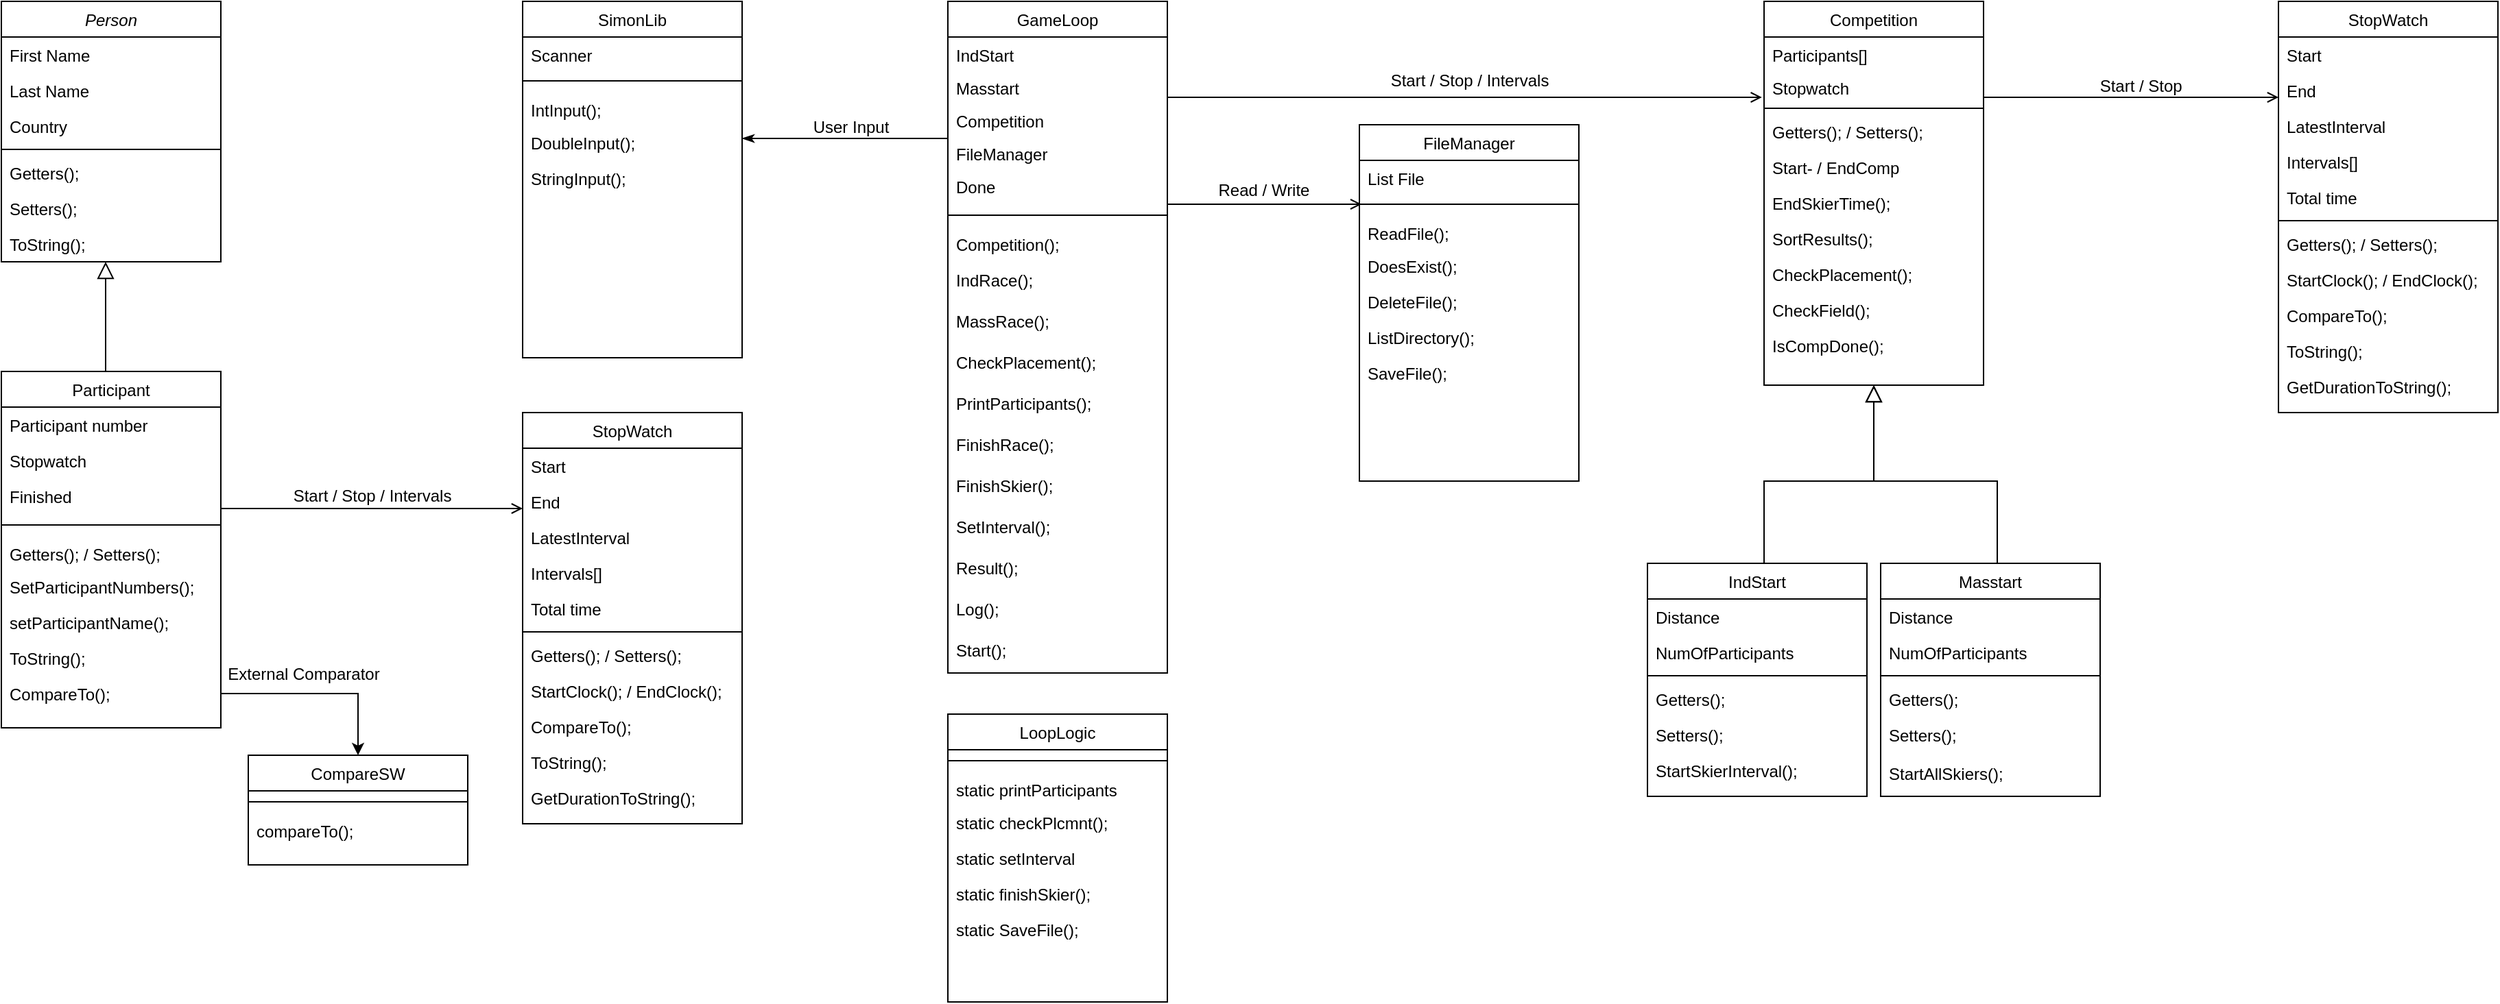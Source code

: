 <mxfile version="16.0.2" type="device"><diagram id="C5RBs43oDa-KdzZeNtuy" name="Page-1"><mxGraphModel dx="2954" dy="2664" grid="1" gridSize="10" guides="1" tooltips="1" connect="1" arrows="1" fold="1" page="1" pageScale="1" pageWidth="827" pageHeight="1169" math="0" shadow="0"><root><mxCell id="WIyWlLk6GJQsqaUBKTNV-0"/><mxCell id="WIyWlLk6GJQsqaUBKTNV-1" parent="WIyWlLk6GJQsqaUBKTNV-0"/><mxCell id="zkfFHV4jXpPFQw0GAbJ--0" value="Person" style="swimlane;fontStyle=2;align=center;verticalAlign=top;childLayout=stackLayout;horizontal=1;startSize=26;horizontalStack=0;resizeParent=1;resizeLast=0;collapsible=1;marginBottom=0;rounded=0;shadow=0;strokeWidth=1;" parent="WIyWlLk6GJQsqaUBKTNV-1" vertex="1"><mxGeometry x="-280" y="-230" width="160" height="190" as="geometry"><mxRectangle x="230" y="140" width="160" height="26" as="alternateBounds"/></mxGeometry></mxCell><mxCell id="zkfFHV4jXpPFQw0GAbJ--1" value="First Name" style="text;align=left;verticalAlign=top;spacingLeft=4;spacingRight=4;overflow=hidden;rotatable=0;points=[[0,0.5],[1,0.5]];portConstraint=eastwest;" parent="zkfFHV4jXpPFQw0GAbJ--0" vertex="1"><mxGeometry y="26" width="160" height="26" as="geometry"/></mxCell><mxCell id="zkfFHV4jXpPFQw0GAbJ--2" value="Last Name" style="text;align=left;verticalAlign=top;spacingLeft=4;spacingRight=4;overflow=hidden;rotatable=0;points=[[0,0.5],[1,0.5]];portConstraint=eastwest;rounded=0;shadow=0;html=0;" parent="zkfFHV4jXpPFQw0GAbJ--0" vertex="1"><mxGeometry y="52" width="160" height="26" as="geometry"/></mxCell><mxCell id="zkfFHV4jXpPFQw0GAbJ--3" value="Country" style="text;align=left;verticalAlign=top;spacingLeft=4;spacingRight=4;overflow=hidden;rotatable=0;points=[[0,0.5],[1,0.5]];portConstraint=eastwest;rounded=0;shadow=0;html=0;" parent="zkfFHV4jXpPFQw0GAbJ--0" vertex="1"><mxGeometry y="78" width="160" height="26" as="geometry"/></mxCell><mxCell id="zkfFHV4jXpPFQw0GAbJ--4" value="" style="line;html=1;strokeWidth=1;align=left;verticalAlign=middle;spacingTop=-1;spacingLeft=3;spacingRight=3;rotatable=0;labelPosition=right;points=[];portConstraint=eastwest;" parent="zkfFHV4jXpPFQw0GAbJ--0" vertex="1"><mxGeometry y="104" width="160" height="8" as="geometry"/></mxCell><mxCell id="zkfFHV4jXpPFQw0GAbJ--5" value="Getters();" style="text;align=left;verticalAlign=top;spacingLeft=4;spacingRight=4;overflow=hidden;rotatable=0;points=[[0,0.5],[1,0.5]];portConstraint=eastwest;" parent="zkfFHV4jXpPFQw0GAbJ--0" vertex="1"><mxGeometry y="112" width="160" height="26" as="geometry"/></mxCell><mxCell id="pT2S8sOf2uSFgNFYnlpB-48" value="Setters();" style="text;align=left;verticalAlign=top;spacingLeft=4;spacingRight=4;overflow=hidden;rotatable=0;points=[[0,0.5],[1,0.5]];portConstraint=eastwest;" parent="zkfFHV4jXpPFQw0GAbJ--0" vertex="1"><mxGeometry y="138" width="160" height="26" as="geometry"/></mxCell><mxCell id="pT2S8sOf2uSFgNFYnlpB-49" value="ToString();" style="text;align=left;verticalAlign=top;spacingLeft=4;spacingRight=4;overflow=hidden;rotatable=0;points=[[0,0.5],[1,0.5]];portConstraint=eastwest;" parent="zkfFHV4jXpPFQw0GAbJ--0" vertex="1"><mxGeometry y="164" width="160" height="26" as="geometry"/></mxCell><mxCell id="pT2S8sOf2uSFgNFYnlpB-30" style="edgeStyle=orthogonalEdgeStyle;rounded=0;orthogonalLoop=1;jettySize=auto;html=1;startSize=6;endArrow=block;endFill=0;endSize=10;" parent="WIyWlLk6GJQsqaUBKTNV-1" source="zkfFHV4jXpPFQw0GAbJ--6" edge="1"><mxGeometry relative="1" as="geometry"><mxPoint x="-204" y="-40" as="targetPoint"/><Array as="points"><mxPoint x="-204" y="20"/><mxPoint x="-204" y="20"/></Array></mxGeometry></mxCell><mxCell id="zkfFHV4jXpPFQw0GAbJ--6" value="Participant&#10;" style="swimlane;fontStyle=0;align=center;verticalAlign=top;childLayout=stackLayout;horizontal=1;startSize=26;horizontalStack=0;resizeParent=1;resizeLast=0;collapsible=1;marginBottom=0;rounded=0;shadow=0;strokeWidth=1;" parent="WIyWlLk6GJQsqaUBKTNV-1" vertex="1"><mxGeometry x="-280" y="40" width="160" height="260" as="geometry"><mxRectangle x="130" y="380" width="160" height="26" as="alternateBounds"/></mxGeometry></mxCell><mxCell id="zkfFHV4jXpPFQw0GAbJ--7" value="Participant number" style="text;align=left;verticalAlign=top;spacingLeft=4;spacingRight=4;overflow=hidden;rotatable=0;points=[[0,0.5],[1,0.5]];portConstraint=eastwest;" parent="zkfFHV4jXpPFQw0GAbJ--6" vertex="1"><mxGeometry y="26" width="160" height="26" as="geometry"/></mxCell><mxCell id="zkfFHV4jXpPFQw0GAbJ--8" value="Stopwatch" style="text;align=left;verticalAlign=top;spacingLeft=4;spacingRight=4;overflow=hidden;rotatable=0;points=[[0,0.5],[1,0.5]];portConstraint=eastwest;rounded=0;shadow=0;html=0;" parent="zkfFHV4jXpPFQw0GAbJ--6" vertex="1"><mxGeometry y="52" width="160" height="26" as="geometry"/></mxCell><mxCell id="pT2S8sOf2uSFgNFYnlpB-53" value="Finished" style="text;align=left;verticalAlign=top;spacingLeft=4;spacingRight=4;overflow=hidden;rotatable=0;points=[[0,0.5],[1,0.5]];portConstraint=eastwest;rounded=0;shadow=0;html=0;" parent="zkfFHV4jXpPFQw0GAbJ--6" vertex="1"><mxGeometry y="78" width="160" height="26" as="geometry"/></mxCell><mxCell id="zkfFHV4jXpPFQw0GAbJ--9" value="" style="line;html=1;strokeWidth=1;align=left;verticalAlign=middle;spacingTop=-1;spacingLeft=3;spacingRight=3;rotatable=0;labelPosition=right;points=[];portConstraint=eastwest;" parent="zkfFHV4jXpPFQw0GAbJ--6" vertex="1"><mxGeometry y="104" width="160" height="16" as="geometry"/></mxCell><mxCell id="zkfFHV4jXpPFQw0GAbJ--10" value="Getters(); / Setters();" style="text;align=left;verticalAlign=top;spacingLeft=4;spacingRight=4;overflow=hidden;rotatable=0;points=[[0,0.5],[1,0.5]];portConstraint=eastwest;fontStyle=0" parent="zkfFHV4jXpPFQw0GAbJ--6" vertex="1"><mxGeometry y="120" width="160" height="24" as="geometry"/></mxCell><mxCell id="pT2S8sOf2uSFgNFYnlpB-54" value="SetParticipantNumbers();" style="text;align=left;verticalAlign=top;spacingLeft=4;spacingRight=4;overflow=hidden;rotatable=0;points=[[0,0.5],[1,0.5]];portConstraint=eastwest;" parent="zkfFHV4jXpPFQw0GAbJ--6" vertex="1"><mxGeometry y="144" width="160" height="26" as="geometry"/></mxCell><mxCell id="pT2S8sOf2uSFgNFYnlpB-55" value="setParticipantName();" style="text;align=left;verticalAlign=top;spacingLeft=4;spacingRight=4;overflow=hidden;rotatable=0;points=[[0,0.5],[1,0.5]];portConstraint=eastwest;" parent="zkfFHV4jXpPFQw0GAbJ--6" vertex="1"><mxGeometry y="170" width="160" height="26" as="geometry"/></mxCell><mxCell id="pT2S8sOf2uSFgNFYnlpB-56" value="ToString();" style="text;align=left;verticalAlign=top;spacingLeft=4;spacingRight=4;overflow=hidden;rotatable=0;points=[[0,0.5],[1,0.5]];portConstraint=eastwest;" parent="zkfFHV4jXpPFQw0GAbJ--6" vertex="1"><mxGeometry y="196" width="160" height="26" as="geometry"/></mxCell><mxCell id="pT2S8sOf2uSFgNFYnlpB-58" value="CompareTo();" style="text;align=left;verticalAlign=top;spacingLeft=4;spacingRight=4;overflow=hidden;rotatable=0;points=[[0,0.5],[1,0.5]];portConstraint=eastwest;" parent="zkfFHV4jXpPFQw0GAbJ--6" vertex="1"><mxGeometry y="222" width="160" height="26" as="geometry"/></mxCell><mxCell id="zkfFHV4jXpPFQw0GAbJ--13" value="Competition" style="swimlane;fontStyle=0;align=center;verticalAlign=top;childLayout=stackLayout;horizontal=1;startSize=26;horizontalStack=0;resizeParent=1;resizeLast=0;collapsible=1;marginBottom=0;rounded=0;shadow=0;strokeWidth=1;" parent="WIyWlLk6GJQsqaUBKTNV-1" vertex="1"><mxGeometry x="1005" y="-230" width="160" height="280" as="geometry"><mxRectangle x="320" y="560" width="170" height="26" as="alternateBounds"/></mxGeometry></mxCell><mxCell id="zkfFHV4jXpPFQw0GAbJ--14" value="Participants[]&#10;" style="text;align=left;verticalAlign=top;spacingLeft=4;spacingRight=4;overflow=hidden;rotatable=0;points=[[0,0.5],[1,0.5]];portConstraint=eastwest;" parent="zkfFHV4jXpPFQw0GAbJ--13" vertex="1"><mxGeometry y="26" width="160" height="24" as="geometry"/></mxCell><mxCell id="pT2S8sOf2uSFgNFYnlpB-76" value="Stopwatch" style="text;align=left;verticalAlign=top;spacingLeft=4;spacingRight=4;overflow=hidden;rotatable=0;points=[[0,0.5],[1,0.5]];portConstraint=eastwest;" parent="zkfFHV4jXpPFQw0GAbJ--13" vertex="1"><mxGeometry y="50" width="160" height="24" as="geometry"/></mxCell><mxCell id="zkfFHV4jXpPFQw0GAbJ--15" value="" style="line;html=1;strokeWidth=1;align=left;verticalAlign=middle;spacingTop=-1;spacingLeft=3;spacingRight=3;rotatable=0;labelPosition=right;points=[];portConstraint=eastwest;" parent="zkfFHV4jXpPFQw0GAbJ--13" vertex="1"><mxGeometry y="74" width="160" height="8" as="geometry"/></mxCell><mxCell id="pT2S8sOf2uSFgNFYnlpB-77" value="Getters(); / Setters();" style="text;align=left;verticalAlign=top;spacingLeft=4;spacingRight=4;overflow=hidden;rotatable=0;points=[[0,0.5],[1,0.5]];portConstraint=eastwest;fontStyle=0" parent="zkfFHV4jXpPFQw0GAbJ--13" vertex="1"><mxGeometry y="82" width="160" height="26" as="geometry"/></mxCell><mxCell id="pT2S8sOf2uSFgNFYnlpB-78" value="Start- / EndComp" style="text;align=left;verticalAlign=top;spacingLeft=4;spacingRight=4;overflow=hidden;rotatable=0;points=[[0,0.5],[1,0.5]];portConstraint=eastwest;fontStyle=0" parent="zkfFHV4jXpPFQw0GAbJ--13" vertex="1"><mxGeometry y="108" width="160" height="26" as="geometry"/></mxCell><mxCell id="pT2S8sOf2uSFgNFYnlpB-81" value="EndSkierTime();" style="text;align=left;verticalAlign=top;spacingLeft=4;spacingRight=4;overflow=hidden;rotatable=0;points=[[0,0.5],[1,0.5]];portConstraint=eastwest;fontStyle=0" parent="zkfFHV4jXpPFQw0GAbJ--13" vertex="1"><mxGeometry y="134" width="160" height="26" as="geometry"/></mxCell><mxCell id="pT2S8sOf2uSFgNFYnlpB-94" value="SortResults();" style="text;align=left;verticalAlign=top;spacingLeft=4;spacingRight=4;overflow=hidden;rotatable=0;points=[[0,0.5],[1,0.5]];portConstraint=eastwest;fontStyle=0" parent="zkfFHV4jXpPFQw0GAbJ--13" vertex="1"><mxGeometry y="160" width="160" height="26" as="geometry"/></mxCell><mxCell id="pT2S8sOf2uSFgNFYnlpB-95" value="CheckPlacement();" style="text;align=left;verticalAlign=top;spacingLeft=4;spacingRight=4;overflow=hidden;rotatable=0;points=[[0,0.5],[1,0.5]];portConstraint=eastwest;fontStyle=0" parent="zkfFHV4jXpPFQw0GAbJ--13" vertex="1"><mxGeometry y="186" width="160" height="26" as="geometry"/></mxCell><mxCell id="pT2S8sOf2uSFgNFYnlpB-96" value="CheckField();" style="text;align=left;verticalAlign=top;spacingLeft=4;spacingRight=4;overflow=hidden;rotatable=0;points=[[0,0.5],[1,0.5]];portConstraint=eastwest;fontStyle=0" parent="zkfFHV4jXpPFQw0GAbJ--13" vertex="1"><mxGeometry y="212" width="160" height="26" as="geometry"/></mxCell><mxCell id="pT2S8sOf2uSFgNFYnlpB-97" value="IsCompDone();" style="text;align=left;verticalAlign=top;spacingLeft=4;spacingRight=4;overflow=hidden;rotatable=0;points=[[0,0.5],[1,0.5]];portConstraint=eastwest;fontStyle=0" parent="zkfFHV4jXpPFQw0GAbJ--13" vertex="1"><mxGeometry y="238" width="160" height="26" as="geometry"/></mxCell><mxCell id="zkfFHV4jXpPFQw0GAbJ--26" value="" style="endArrow=open;shadow=0;strokeWidth=1;rounded=0;endFill=1;edgeStyle=elbowEdgeStyle;elbow=vertical;" parent="WIyWlLk6GJQsqaUBKTNV-1" target="pT2S8sOf2uSFgNFYnlpB-84" edge="1"><mxGeometry x="0.5" y="41" relative="1" as="geometry"><mxPoint x="-120" y="140" as="sourcePoint"/><mxPoint x="100" y="105" as="targetPoint"/><mxPoint x="-40" y="32" as="offset"/><Array as="points"><mxPoint x="-20" y="140"/><mxPoint x="-10" y="105"/><mxPoint x="-70" y="-50"/></Array></mxGeometry></mxCell><mxCell id="zkfFHV4jXpPFQw0GAbJ--29" value="Start / Stop / Intervals" style="text;html=1;resizable=0;points=[];;align=center;verticalAlign=middle;labelBackgroundColor=none;rounded=0;shadow=0;strokeWidth=1;fontSize=12;" parent="zkfFHV4jXpPFQw0GAbJ--26" vertex="1" connectable="0"><mxGeometry x="0.5" y="49" relative="1" as="geometry"><mxPoint x="-55.2" y="40" as="offset"/></mxGeometry></mxCell><mxCell id="pT2S8sOf2uSFgNFYnlpB-13" style="edgeStyle=orthogonalEdgeStyle;rounded=0;orthogonalLoop=1;jettySize=auto;html=1;entryX=0.5;entryY=1;entryDx=0;entryDy=0;endArrow=block;endFill=0;startSize=6;endSize=10;" parent="WIyWlLk6GJQsqaUBKTNV-1" source="pT2S8sOf2uSFgNFYnlpB-7" target="zkfFHV4jXpPFQw0GAbJ--13" edge="1"><mxGeometry relative="1" as="geometry"><mxPoint x="1605" y="-580" as="targetPoint"/><Array as="points"><mxPoint x="1005" y="120"/><mxPoint x="1085" y="120"/></Array></mxGeometry></mxCell><mxCell id="pT2S8sOf2uSFgNFYnlpB-7" value="IndStart" style="swimlane;fontStyle=0;align=center;verticalAlign=top;childLayout=stackLayout;horizontal=1;startSize=26;horizontalStack=0;resizeParent=1;resizeLast=0;collapsible=1;marginBottom=0;rounded=0;shadow=0;strokeWidth=1;" parent="WIyWlLk6GJQsqaUBKTNV-1" vertex="1"><mxGeometry x="920" y="180" width="160" height="170" as="geometry"><mxRectangle x="130" y="380" width="160" height="26" as="alternateBounds"/></mxGeometry></mxCell><mxCell id="pT2S8sOf2uSFgNFYnlpB-8" value="Distance" style="text;align=left;verticalAlign=top;spacingLeft=4;spacingRight=4;overflow=hidden;rotatable=0;points=[[0,0.5],[1,0.5]];portConstraint=eastwest;" parent="pT2S8sOf2uSFgNFYnlpB-7" vertex="1"><mxGeometry y="26" width="160" height="26" as="geometry"/></mxCell><mxCell id="pT2S8sOf2uSFgNFYnlpB-9" value="NumOfParticipants" style="text;align=left;verticalAlign=top;spacingLeft=4;spacingRight=4;overflow=hidden;rotatable=0;points=[[0,0.5],[1,0.5]];portConstraint=eastwest;rounded=0;shadow=0;html=0;" parent="pT2S8sOf2uSFgNFYnlpB-7" vertex="1"><mxGeometry y="52" width="160" height="26" as="geometry"/></mxCell><mxCell id="pT2S8sOf2uSFgNFYnlpB-10" value="" style="line;html=1;strokeWidth=1;align=left;verticalAlign=middle;spacingTop=-1;spacingLeft=3;spacingRight=3;rotatable=0;labelPosition=right;points=[];portConstraint=eastwest;" parent="pT2S8sOf2uSFgNFYnlpB-7" vertex="1"><mxGeometry y="78" width="160" height="8" as="geometry"/></mxCell><mxCell id="pT2S8sOf2uSFgNFYnlpB-11" value="Getters();" style="text;align=left;verticalAlign=top;spacingLeft=4;spacingRight=4;overflow=hidden;rotatable=0;points=[[0,0.5],[1,0.5]];portConstraint=eastwest;fontStyle=0" parent="pT2S8sOf2uSFgNFYnlpB-7" vertex="1"><mxGeometry y="86" width="160" height="26" as="geometry"/></mxCell><mxCell id="pT2S8sOf2uSFgNFYnlpB-12" value="Setters();" style="text;align=left;verticalAlign=top;spacingLeft=4;spacingRight=4;overflow=hidden;rotatable=0;points=[[0,0.5],[1,0.5]];portConstraint=eastwest;" parent="pT2S8sOf2uSFgNFYnlpB-7" vertex="1"><mxGeometry y="112" width="160" height="26" as="geometry"/></mxCell><mxCell id="pT2S8sOf2uSFgNFYnlpB-27" value="StartSkierInterval();" style="text;align=left;verticalAlign=top;spacingLeft=4;spacingRight=4;overflow=hidden;rotatable=0;points=[[0,0.5],[1,0.5]];portConstraint=eastwest;" parent="pT2S8sOf2uSFgNFYnlpB-7" vertex="1"><mxGeometry y="138" width="160" height="26" as="geometry"/></mxCell><mxCell id="pT2S8sOf2uSFgNFYnlpB-29" style="edgeStyle=orthogonalEdgeStyle;rounded=0;orthogonalLoop=1;jettySize=auto;html=1;startSize=6;endArrow=block;endFill=0;endSize=10;" parent="WIyWlLk6GJQsqaUBKTNV-1" source="pT2S8sOf2uSFgNFYnlpB-15" edge="1"><mxGeometry relative="1" as="geometry"><mxPoint x="1085" y="50" as="targetPoint"/><Array as="points"><mxPoint x="1175" y="120"/><mxPoint x="1085" y="120"/></Array></mxGeometry></mxCell><mxCell id="pT2S8sOf2uSFgNFYnlpB-15" value="Masstart" style="swimlane;fontStyle=0;align=center;verticalAlign=top;childLayout=stackLayout;horizontal=1;startSize=26;horizontalStack=0;resizeParent=1;resizeLast=0;collapsible=1;marginBottom=0;rounded=0;shadow=0;strokeWidth=1;" parent="WIyWlLk6GJQsqaUBKTNV-1" vertex="1"><mxGeometry x="1090" y="180" width="160" height="170" as="geometry"><mxRectangle x="130" y="380" width="160" height="26" as="alternateBounds"/></mxGeometry></mxCell><mxCell id="pT2S8sOf2uSFgNFYnlpB-16" value="Distance" style="text;align=left;verticalAlign=top;spacingLeft=4;spacingRight=4;overflow=hidden;rotatable=0;points=[[0,0.5],[1,0.5]];portConstraint=eastwest;" parent="pT2S8sOf2uSFgNFYnlpB-15" vertex="1"><mxGeometry y="26" width="160" height="26" as="geometry"/></mxCell><mxCell id="pT2S8sOf2uSFgNFYnlpB-17" value="NumOfParticipants" style="text;align=left;verticalAlign=top;spacingLeft=4;spacingRight=4;overflow=hidden;rotatable=0;points=[[0,0.5],[1,0.5]];portConstraint=eastwest;rounded=0;shadow=0;html=0;" parent="pT2S8sOf2uSFgNFYnlpB-15" vertex="1"><mxGeometry y="52" width="160" height="26" as="geometry"/></mxCell><mxCell id="pT2S8sOf2uSFgNFYnlpB-18" value="" style="line;html=1;strokeWidth=1;align=left;verticalAlign=middle;spacingTop=-1;spacingLeft=3;spacingRight=3;rotatable=0;labelPosition=right;points=[];portConstraint=eastwest;" parent="pT2S8sOf2uSFgNFYnlpB-15" vertex="1"><mxGeometry y="78" width="160" height="8" as="geometry"/></mxCell><mxCell id="pT2S8sOf2uSFgNFYnlpB-19" value="Getters();" style="text;align=left;verticalAlign=top;spacingLeft=4;spacingRight=4;overflow=hidden;rotatable=0;points=[[0,0.5],[1,0.5]];portConstraint=eastwest;fontStyle=0" parent="pT2S8sOf2uSFgNFYnlpB-15" vertex="1"><mxGeometry y="86" width="160" height="26" as="geometry"/></mxCell><mxCell id="pT2S8sOf2uSFgNFYnlpB-20" value="Setters();" style="text;align=left;verticalAlign=top;spacingLeft=4;spacingRight=4;overflow=hidden;rotatable=0;points=[[0,0.5],[1,0.5]];portConstraint=eastwest;" parent="pT2S8sOf2uSFgNFYnlpB-15" vertex="1"><mxGeometry y="112" width="160" height="28" as="geometry"/></mxCell><mxCell id="pT2S8sOf2uSFgNFYnlpB-26" value="StartAllSkiers();" style="text;align=left;verticalAlign=top;spacingLeft=4;spacingRight=4;overflow=hidden;rotatable=0;points=[[0,0.5],[1,0.5]];portConstraint=eastwest;" parent="pT2S8sOf2uSFgNFYnlpB-15" vertex="1"><mxGeometry y="140" width="160" height="26" as="geometry"/></mxCell><mxCell id="pT2S8sOf2uSFgNFYnlpB-44" value="" style="endArrow=open;shadow=0;strokeWidth=1;rounded=0;endFill=1;edgeStyle=elbowEdgeStyle;elbow=vertical;" parent="WIyWlLk6GJQsqaUBKTNV-1" source="pT2S8sOf2uSFgNFYnlpB-76" edge="1"><mxGeometry x="0.5" y="41" relative="1" as="geometry"><mxPoint x="1170" y="-160" as="sourcePoint"/><mxPoint x="1380" y="-160" as="targetPoint"/><mxPoint x="-40" y="32" as="offset"/><Array as="points"><mxPoint x="1245" y="-160"/></Array></mxGeometry></mxCell><mxCell id="pT2S8sOf2uSFgNFYnlpB-45" value="Start / Stop&amp;nbsp;" style="text;html=1;resizable=0;points=[];;align=center;verticalAlign=middle;labelBackgroundColor=none;rounded=0;shadow=0;strokeWidth=1;fontSize=12;" parent="pT2S8sOf2uSFgNFYnlpB-44" vertex="1" connectable="0"><mxGeometry x="0.5" y="49" relative="1" as="geometry"><mxPoint x="-46.14" y="41" as="offset"/></mxGeometry></mxCell><mxCell id="pT2S8sOf2uSFgNFYnlpB-63" value="StopWatch" style="swimlane;fontStyle=0;align=center;verticalAlign=top;childLayout=stackLayout;horizontal=1;startSize=26;horizontalStack=0;resizeParent=1;resizeLast=0;collapsible=1;marginBottom=0;rounded=0;shadow=0;strokeWidth=1;" parent="WIyWlLk6GJQsqaUBKTNV-1" vertex="1"><mxGeometry x="1380" y="-230" width="160" height="300" as="geometry"><mxRectangle x="550" y="140" width="160" height="26" as="alternateBounds"/></mxGeometry></mxCell><mxCell id="pT2S8sOf2uSFgNFYnlpB-64" value="Start" style="text;align=left;verticalAlign=top;spacingLeft=4;spacingRight=4;overflow=hidden;rotatable=0;points=[[0,0.5],[1,0.5]];portConstraint=eastwest;" parent="pT2S8sOf2uSFgNFYnlpB-63" vertex="1"><mxGeometry y="26" width="160" height="26" as="geometry"/></mxCell><mxCell id="pT2S8sOf2uSFgNFYnlpB-65" value="End" style="text;align=left;verticalAlign=top;spacingLeft=4;spacingRight=4;overflow=hidden;rotatable=0;points=[[0,0.5],[1,0.5]];portConstraint=eastwest;rounded=0;shadow=0;html=0;" parent="pT2S8sOf2uSFgNFYnlpB-63" vertex="1"><mxGeometry y="52" width="160" height="26" as="geometry"/></mxCell><mxCell id="pT2S8sOf2uSFgNFYnlpB-66" value="LatestInterval" style="text;align=left;verticalAlign=top;spacingLeft=4;spacingRight=4;overflow=hidden;rotatable=0;points=[[0,0.5],[1,0.5]];portConstraint=eastwest;rounded=0;shadow=0;html=0;" parent="pT2S8sOf2uSFgNFYnlpB-63" vertex="1"><mxGeometry y="78" width="160" height="26" as="geometry"/></mxCell><mxCell id="pT2S8sOf2uSFgNFYnlpB-67" value="Intervals[]" style="text;align=left;verticalAlign=top;spacingLeft=4;spacingRight=4;overflow=hidden;rotatable=0;points=[[0,0.5],[1,0.5]];portConstraint=eastwest;rounded=0;shadow=0;html=0;" parent="pT2S8sOf2uSFgNFYnlpB-63" vertex="1"><mxGeometry y="104" width="160" height="26" as="geometry"/></mxCell><mxCell id="pT2S8sOf2uSFgNFYnlpB-68" value="Total time" style="text;align=left;verticalAlign=top;spacingLeft=4;spacingRight=4;overflow=hidden;rotatable=0;points=[[0,0.5],[1,0.5]];portConstraint=eastwest;rounded=0;shadow=0;html=0;" parent="pT2S8sOf2uSFgNFYnlpB-63" vertex="1"><mxGeometry y="130" width="160" height="26" as="geometry"/></mxCell><mxCell id="pT2S8sOf2uSFgNFYnlpB-69" value="" style="line;html=1;strokeWidth=1;align=left;verticalAlign=middle;spacingTop=-1;spacingLeft=3;spacingRight=3;rotatable=0;labelPosition=right;points=[];portConstraint=eastwest;" parent="pT2S8sOf2uSFgNFYnlpB-63" vertex="1"><mxGeometry y="156" width="160" height="8" as="geometry"/></mxCell><mxCell id="pT2S8sOf2uSFgNFYnlpB-70" value="Getters(); / Setters();" style="text;align=left;verticalAlign=top;spacingLeft=4;spacingRight=4;overflow=hidden;rotatable=0;points=[[0,0.5],[1,0.5]];portConstraint=eastwest;" parent="pT2S8sOf2uSFgNFYnlpB-63" vertex="1"><mxGeometry y="164" width="160" height="26" as="geometry"/></mxCell><mxCell id="pT2S8sOf2uSFgNFYnlpB-72" value="StartClock(); / EndClock();" style="text;align=left;verticalAlign=top;spacingLeft=4;spacingRight=4;overflow=hidden;rotatable=0;points=[[0,0.5],[1,0.5]];portConstraint=eastwest;" parent="pT2S8sOf2uSFgNFYnlpB-63" vertex="1"><mxGeometry y="190" width="160" height="26" as="geometry"/></mxCell><mxCell id="pT2S8sOf2uSFgNFYnlpB-73" value="CompareTo();" style="text;align=left;verticalAlign=top;spacingLeft=4;spacingRight=4;overflow=hidden;rotatable=0;points=[[0,0.5],[1,0.5]];portConstraint=eastwest;" parent="pT2S8sOf2uSFgNFYnlpB-63" vertex="1"><mxGeometry y="216" width="160" height="26" as="geometry"/></mxCell><mxCell id="pT2S8sOf2uSFgNFYnlpB-74" value="ToString();" style="text;align=left;verticalAlign=top;spacingLeft=4;spacingRight=4;overflow=hidden;rotatable=0;points=[[0,0.5],[1,0.5]];portConstraint=eastwest;" parent="pT2S8sOf2uSFgNFYnlpB-63" vertex="1"><mxGeometry y="242" width="160" height="26" as="geometry"/></mxCell><mxCell id="pT2S8sOf2uSFgNFYnlpB-75" value="GetDurationToString();" style="text;align=left;verticalAlign=top;spacingLeft=4;spacingRight=4;overflow=hidden;rotatable=0;points=[[0,0.5],[1,0.5]];portConstraint=eastwest;" parent="pT2S8sOf2uSFgNFYnlpB-63" vertex="1"><mxGeometry y="268" width="160" height="26" as="geometry"/></mxCell><mxCell id="pT2S8sOf2uSFgNFYnlpB-82" value="StopWatch" style="swimlane;fontStyle=0;align=center;verticalAlign=top;childLayout=stackLayout;horizontal=1;startSize=26;horizontalStack=0;resizeParent=1;resizeLast=0;collapsible=1;marginBottom=0;rounded=0;shadow=0;strokeWidth=1;" parent="WIyWlLk6GJQsqaUBKTNV-1" vertex="1"><mxGeometry x="100" y="70" width="160" height="300" as="geometry"><mxRectangle x="550" y="140" width="160" height="26" as="alternateBounds"/></mxGeometry></mxCell><mxCell id="pT2S8sOf2uSFgNFYnlpB-83" value="Start" style="text;align=left;verticalAlign=top;spacingLeft=4;spacingRight=4;overflow=hidden;rotatable=0;points=[[0,0.5],[1,0.5]];portConstraint=eastwest;" parent="pT2S8sOf2uSFgNFYnlpB-82" vertex="1"><mxGeometry y="26" width="160" height="26" as="geometry"/></mxCell><mxCell id="pT2S8sOf2uSFgNFYnlpB-84" value="End" style="text;align=left;verticalAlign=top;spacingLeft=4;spacingRight=4;overflow=hidden;rotatable=0;points=[[0,0.5],[1,0.5]];portConstraint=eastwest;rounded=0;shadow=0;html=0;" parent="pT2S8sOf2uSFgNFYnlpB-82" vertex="1"><mxGeometry y="52" width="160" height="26" as="geometry"/></mxCell><mxCell id="pT2S8sOf2uSFgNFYnlpB-85" value="LatestInterval" style="text;align=left;verticalAlign=top;spacingLeft=4;spacingRight=4;overflow=hidden;rotatable=0;points=[[0,0.5],[1,0.5]];portConstraint=eastwest;rounded=0;shadow=0;html=0;" parent="pT2S8sOf2uSFgNFYnlpB-82" vertex="1"><mxGeometry y="78" width="160" height="26" as="geometry"/></mxCell><mxCell id="pT2S8sOf2uSFgNFYnlpB-86" value="Intervals[]" style="text;align=left;verticalAlign=top;spacingLeft=4;spacingRight=4;overflow=hidden;rotatable=0;points=[[0,0.5],[1,0.5]];portConstraint=eastwest;rounded=0;shadow=0;html=0;" parent="pT2S8sOf2uSFgNFYnlpB-82" vertex="1"><mxGeometry y="104" width="160" height="26" as="geometry"/></mxCell><mxCell id="pT2S8sOf2uSFgNFYnlpB-87" value="Total time" style="text;align=left;verticalAlign=top;spacingLeft=4;spacingRight=4;overflow=hidden;rotatable=0;points=[[0,0.5],[1,0.5]];portConstraint=eastwest;rounded=0;shadow=0;html=0;" parent="pT2S8sOf2uSFgNFYnlpB-82" vertex="1"><mxGeometry y="130" width="160" height="26" as="geometry"/></mxCell><mxCell id="pT2S8sOf2uSFgNFYnlpB-88" value="" style="line;html=1;strokeWidth=1;align=left;verticalAlign=middle;spacingTop=-1;spacingLeft=3;spacingRight=3;rotatable=0;labelPosition=right;points=[];portConstraint=eastwest;" parent="pT2S8sOf2uSFgNFYnlpB-82" vertex="1"><mxGeometry y="156" width="160" height="8" as="geometry"/></mxCell><mxCell id="pT2S8sOf2uSFgNFYnlpB-89" value="Getters(); / Setters();" style="text;align=left;verticalAlign=top;spacingLeft=4;spacingRight=4;overflow=hidden;rotatable=0;points=[[0,0.5],[1,0.5]];portConstraint=eastwest;" parent="pT2S8sOf2uSFgNFYnlpB-82" vertex="1"><mxGeometry y="164" width="160" height="26" as="geometry"/></mxCell><mxCell id="pT2S8sOf2uSFgNFYnlpB-90" value="StartClock(); / EndClock();" style="text;align=left;verticalAlign=top;spacingLeft=4;spacingRight=4;overflow=hidden;rotatable=0;points=[[0,0.5],[1,0.5]];portConstraint=eastwest;" parent="pT2S8sOf2uSFgNFYnlpB-82" vertex="1"><mxGeometry y="190" width="160" height="26" as="geometry"/></mxCell><mxCell id="pT2S8sOf2uSFgNFYnlpB-91" value="CompareTo();" style="text;align=left;verticalAlign=top;spacingLeft=4;spacingRight=4;overflow=hidden;rotatable=0;points=[[0,0.5],[1,0.5]];portConstraint=eastwest;" parent="pT2S8sOf2uSFgNFYnlpB-82" vertex="1"><mxGeometry y="216" width="160" height="26" as="geometry"/></mxCell><mxCell id="pT2S8sOf2uSFgNFYnlpB-92" value="ToString();" style="text;align=left;verticalAlign=top;spacingLeft=4;spacingRight=4;overflow=hidden;rotatable=0;points=[[0,0.5],[1,0.5]];portConstraint=eastwest;" parent="pT2S8sOf2uSFgNFYnlpB-82" vertex="1"><mxGeometry y="242" width="160" height="26" as="geometry"/></mxCell><mxCell id="pT2S8sOf2uSFgNFYnlpB-93" value="GetDurationToString();" style="text;align=left;verticalAlign=top;spacingLeft=4;spacingRight=4;overflow=hidden;rotatable=0;points=[[0,0.5],[1,0.5]];portConstraint=eastwest;" parent="pT2S8sOf2uSFgNFYnlpB-82" vertex="1"><mxGeometry y="268" width="160" height="26" as="geometry"/></mxCell><mxCell id="pT2S8sOf2uSFgNFYnlpB-98" value="FileManager" style="swimlane;fontStyle=0;align=center;verticalAlign=top;childLayout=stackLayout;horizontal=1;startSize=26;horizontalStack=0;resizeParent=1;resizeLast=0;collapsible=1;marginBottom=0;rounded=0;shadow=0;strokeWidth=1;" parent="WIyWlLk6GJQsqaUBKTNV-1" vertex="1"><mxGeometry x="710" y="-140" width="160" height="260" as="geometry"><mxRectangle x="130" y="380" width="160" height="26" as="alternateBounds"/></mxGeometry></mxCell><mxCell id="pT2S8sOf2uSFgNFYnlpB-103" value="List File" style="text;align=left;verticalAlign=top;spacingLeft=4;spacingRight=4;overflow=hidden;rotatable=0;points=[[0,0.5],[1,0.5]];portConstraint=eastwest;fontStyle=0" parent="pT2S8sOf2uSFgNFYnlpB-98" vertex="1"><mxGeometry y="26" width="160" height="24" as="geometry"/></mxCell><mxCell id="pT2S8sOf2uSFgNFYnlpB-140" value="" style="endArrow=open;shadow=0;strokeWidth=1;rounded=0;endFill=1;edgeStyle=elbowEdgeStyle;elbow=vertical;entryX=0.01;entryY=0.479;entryDx=0;entryDy=0;entryPerimeter=0;" parent="pT2S8sOf2uSFgNFYnlpB-98" target="pT2S8sOf2uSFgNFYnlpB-102" edge="1"><mxGeometry x="0.5" y="41" relative="1" as="geometry"><mxPoint x="-140" y="48" as="sourcePoint"/><mxPoint x="-30" y="59" as="targetPoint"/><mxPoint x="-40" y="32" as="offset"/><Array as="points"><mxPoint x="15" y="58"/><mxPoint x="-45" y="-107"/></Array></mxGeometry></mxCell><mxCell id="pT2S8sOf2uSFgNFYnlpB-141" value="Read / Write" style="text;html=1;resizable=0;points=[];;align=center;verticalAlign=middle;labelBackgroundColor=none;rounded=0;shadow=0;strokeWidth=1;fontSize=12;" parent="pT2S8sOf2uSFgNFYnlpB-140" vertex="1" connectable="0"><mxGeometry x="0.5" y="49" relative="1" as="geometry"><mxPoint x="-34.17" y="39" as="offset"/></mxGeometry></mxCell><mxCell id="pT2S8sOf2uSFgNFYnlpB-102" value="" style="line;html=1;strokeWidth=1;align=left;verticalAlign=middle;spacingTop=-1;spacingLeft=3;spacingRight=3;rotatable=0;labelPosition=right;points=[];portConstraint=eastwest;" parent="pT2S8sOf2uSFgNFYnlpB-98" vertex="1"><mxGeometry y="50" width="160" height="16" as="geometry"/></mxCell><mxCell id="pT2S8sOf2uSFgNFYnlpB-108" value="ReadFile();" style="text;align=left;verticalAlign=top;spacingLeft=4;spacingRight=4;overflow=hidden;rotatable=0;points=[[0,0.5],[1,0.5]];portConstraint=eastwest;fontStyle=0" parent="pT2S8sOf2uSFgNFYnlpB-98" vertex="1"><mxGeometry y="66" width="160" height="24" as="geometry"/></mxCell><mxCell id="pT2S8sOf2uSFgNFYnlpB-104" value="DoesExist();" style="text;align=left;verticalAlign=top;spacingLeft=4;spacingRight=4;overflow=hidden;rotatable=0;points=[[0,0.5],[1,0.5]];portConstraint=eastwest;" parent="pT2S8sOf2uSFgNFYnlpB-98" vertex="1"><mxGeometry y="90" width="160" height="26" as="geometry"/></mxCell><mxCell id="pT2S8sOf2uSFgNFYnlpB-105" value="DeleteFile();" style="text;align=left;verticalAlign=top;spacingLeft=4;spacingRight=4;overflow=hidden;rotatable=0;points=[[0,0.5],[1,0.5]];portConstraint=eastwest;" parent="pT2S8sOf2uSFgNFYnlpB-98" vertex="1"><mxGeometry y="116" width="160" height="26" as="geometry"/></mxCell><mxCell id="pT2S8sOf2uSFgNFYnlpB-106" value="ListDirectory();" style="text;align=left;verticalAlign=top;spacingLeft=4;spacingRight=4;overflow=hidden;rotatable=0;points=[[0,0.5],[1,0.5]];portConstraint=eastwest;" parent="pT2S8sOf2uSFgNFYnlpB-98" vertex="1"><mxGeometry y="142" width="160" height="26" as="geometry"/></mxCell><mxCell id="pT2S8sOf2uSFgNFYnlpB-107" value="SaveFile();" style="text;align=left;verticalAlign=top;spacingLeft=4;spacingRight=4;overflow=hidden;rotatable=0;points=[[0,0.5],[1,0.5]];portConstraint=eastwest;" parent="pT2S8sOf2uSFgNFYnlpB-98" vertex="1"><mxGeometry y="168" width="160" height="26" as="geometry"/></mxCell><mxCell id="pT2S8sOf2uSFgNFYnlpB-139" style="edgeStyle=orthogonalEdgeStyle;rounded=0;orthogonalLoop=1;jettySize=auto;html=1;startSize=6;endArrow=classicThin;endFill=1;endSize=6;entryX=1;entryY=0.385;entryDx=0;entryDy=0;entryPerimeter=0;" parent="WIyWlLk6GJQsqaUBKTNV-1" source="pT2S8sOf2uSFgNFYnlpB-120" target="pT2S8sOf2uSFgNFYnlpB-113" edge="1"><mxGeometry relative="1" as="geometry"><mxPoint x="340" y="-107" as="sourcePoint"/><mxPoint x="311" y="-130" as="targetPoint"/><Array as="points"><mxPoint x="370" y="-130"/><mxPoint x="370" y="-130"/></Array></mxGeometry></mxCell><mxCell id="pT2S8sOf2uSFgNFYnlpB-109" value="SimonLib" style="swimlane;fontStyle=0;align=center;verticalAlign=top;childLayout=stackLayout;horizontal=1;startSize=26;horizontalStack=0;resizeParent=1;resizeLast=0;collapsible=1;marginBottom=0;rounded=0;shadow=0;strokeWidth=1;" parent="WIyWlLk6GJQsqaUBKTNV-1" vertex="1"><mxGeometry x="100" y="-230" width="160" height="260" as="geometry"><mxRectangle x="130" y="380" width="160" height="26" as="alternateBounds"/></mxGeometry></mxCell><mxCell id="pT2S8sOf2uSFgNFYnlpB-110" value="Scanner" style="text;align=left;verticalAlign=top;spacingLeft=4;spacingRight=4;overflow=hidden;rotatable=0;points=[[0,0.5],[1,0.5]];portConstraint=eastwest;fontStyle=0" parent="pT2S8sOf2uSFgNFYnlpB-109" vertex="1"><mxGeometry y="26" width="160" height="24" as="geometry"/></mxCell><mxCell id="pT2S8sOf2uSFgNFYnlpB-111" value="" style="line;html=1;strokeWidth=1;align=left;verticalAlign=middle;spacingTop=-1;spacingLeft=3;spacingRight=3;rotatable=0;labelPosition=right;points=[];portConstraint=eastwest;" parent="pT2S8sOf2uSFgNFYnlpB-109" vertex="1"><mxGeometry y="50" width="160" height="16" as="geometry"/></mxCell><mxCell id="pT2S8sOf2uSFgNFYnlpB-112" value="IntInput();" style="text;align=left;verticalAlign=top;spacingLeft=4;spacingRight=4;overflow=hidden;rotatable=0;points=[[0,0.5],[1,0.5]];portConstraint=eastwest;fontStyle=0" parent="pT2S8sOf2uSFgNFYnlpB-109" vertex="1"><mxGeometry y="66" width="160" height="24" as="geometry"/></mxCell><mxCell id="pT2S8sOf2uSFgNFYnlpB-113" value="DoubleInput();" style="text;align=left;verticalAlign=top;spacingLeft=4;spacingRight=4;overflow=hidden;rotatable=0;points=[[0,0.5],[1,0.5]];portConstraint=eastwest;" parent="pT2S8sOf2uSFgNFYnlpB-109" vertex="1"><mxGeometry y="90" width="160" height="26" as="geometry"/></mxCell><mxCell id="pT2S8sOf2uSFgNFYnlpB-114" value="StringInput();" style="text;align=left;verticalAlign=top;spacingLeft=4;spacingRight=4;overflow=hidden;rotatable=0;points=[[0,0.5],[1,0.5]];portConstraint=eastwest;" parent="pT2S8sOf2uSFgNFYnlpB-109" vertex="1"><mxGeometry y="116" width="160" height="26" as="geometry"/></mxCell><mxCell id="pT2S8sOf2uSFgNFYnlpB-117" value="GameLoop" style="swimlane;fontStyle=0;align=center;verticalAlign=top;childLayout=stackLayout;horizontal=1;startSize=26;horizontalStack=0;resizeParent=1;resizeLast=0;collapsible=1;marginBottom=0;rounded=0;shadow=0;strokeWidth=1;" parent="WIyWlLk6GJQsqaUBKTNV-1" vertex="1"><mxGeometry x="410" y="-230" width="160" height="490" as="geometry"><mxRectangle x="130" y="380" width="160" height="26" as="alternateBounds"/></mxGeometry></mxCell><mxCell id="pT2S8sOf2uSFgNFYnlpB-118" value="IndStart" style="text;align=left;verticalAlign=top;spacingLeft=4;spacingRight=4;overflow=hidden;rotatable=0;points=[[0,0.5],[1,0.5]];portConstraint=eastwest;fontStyle=0" parent="pT2S8sOf2uSFgNFYnlpB-117" vertex="1"><mxGeometry y="26" width="160" height="24" as="geometry"/></mxCell><mxCell id="pT2S8sOf2uSFgNFYnlpB-123" value="Masstart" style="text;align=left;verticalAlign=top;spacingLeft=4;spacingRight=4;overflow=hidden;rotatable=0;points=[[0,0.5],[1,0.5]];portConstraint=eastwest;fontStyle=0" parent="pT2S8sOf2uSFgNFYnlpB-117" vertex="1"><mxGeometry y="50" width="160" height="24" as="geometry"/></mxCell><mxCell id="pT2S8sOf2uSFgNFYnlpB-124" value="Competition" style="text;align=left;verticalAlign=top;spacingLeft=4;spacingRight=4;overflow=hidden;rotatable=0;points=[[0,0.5],[1,0.5]];portConstraint=eastwest;fontStyle=0" parent="pT2S8sOf2uSFgNFYnlpB-117" vertex="1"><mxGeometry y="74" width="160" height="24" as="geometry"/></mxCell><mxCell id="pT2S8sOf2uSFgNFYnlpB-120" value="FileManager" style="text;align=left;verticalAlign=top;spacingLeft=4;spacingRight=4;overflow=hidden;rotatable=0;points=[[0,0.5],[1,0.5]];portConstraint=eastwest;fontStyle=0" parent="pT2S8sOf2uSFgNFYnlpB-117" vertex="1"><mxGeometry y="98" width="160" height="24" as="geometry"/></mxCell><mxCell id="pT2S8sOf2uSFgNFYnlpB-121" value="Done" style="text;align=left;verticalAlign=top;spacingLeft=4;spacingRight=4;overflow=hidden;rotatable=0;points=[[0,0.5],[1,0.5]];portConstraint=eastwest;" parent="pT2S8sOf2uSFgNFYnlpB-117" vertex="1"><mxGeometry y="122" width="160" height="26" as="geometry"/></mxCell><mxCell id="pT2S8sOf2uSFgNFYnlpB-119" value="" style="line;html=1;strokeWidth=1;align=left;verticalAlign=middle;spacingTop=-1;spacingLeft=3;spacingRight=3;rotatable=0;labelPosition=right;points=[];portConstraint=eastwest;" parent="pT2S8sOf2uSFgNFYnlpB-117" vertex="1"><mxGeometry y="148" width="160" height="16" as="geometry"/></mxCell><mxCell id="pT2S8sOf2uSFgNFYnlpB-122" value="Competition();" style="text;align=left;verticalAlign=top;spacingLeft=4;spacingRight=4;overflow=hidden;rotatable=0;points=[[0,0.5],[1,0.5]];portConstraint=eastwest;" parent="pT2S8sOf2uSFgNFYnlpB-117" vertex="1"><mxGeometry y="164" width="160" height="26" as="geometry"/></mxCell><mxCell id="pT2S8sOf2uSFgNFYnlpB-125" value="IndRace();" style="text;align=left;verticalAlign=top;spacingLeft=4;spacingRight=4;overflow=hidden;rotatable=0;points=[[0,0.5],[1,0.5]];portConstraint=eastwest;" parent="pT2S8sOf2uSFgNFYnlpB-117" vertex="1"><mxGeometry y="190" width="160" height="30" as="geometry"/></mxCell><mxCell id="pT2S8sOf2uSFgNFYnlpB-126" value="MassRace();" style="text;align=left;verticalAlign=top;spacingLeft=4;spacingRight=4;overflow=hidden;rotatable=0;points=[[0,0.5],[1,0.5]];portConstraint=eastwest;" parent="pT2S8sOf2uSFgNFYnlpB-117" vertex="1"><mxGeometry y="220" width="160" height="30" as="geometry"/></mxCell><mxCell id="pT2S8sOf2uSFgNFYnlpB-128" value="CheckPlacement();" style="text;align=left;verticalAlign=top;spacingLeft=4;spacingRight=4;overflow=hidden;rotatable=0;points=[[0,0.5],[1,0.5]];portConstraint=eastwest;" parent="pT2S8sOf2uSFgNFYnlpB-117" vertex="1"><mxGeometry y="250" width="160" height="30" as="geometry"/></mxCell><mxCell id="pT2S8sOf2uSFgNFYnlpB-129" value="PrintParticipants();" style="text;align=left;verticalAlign=top;spacingLeft=4;spacingRight=4;overflow=hidden;rotatable=0;points=[[0,0.5],[1,0.5]];portConstraint=eastwest;" parent="pT2S8sOf2uSFgNFYnlpB-117" vertex="1"><mxGeometry y="280" width="160" height="30" as="geometry"/></mxCell><mxCell id="pT2S8sOf2uSFgNFYnlpB-130" value="FinishRace();" style="text;align=left;verticalAlign=top;spacingLeft=4;spacingRight=4;overflow=hidden;rotatable=0;points=[[0,0.5],[1,0.5]];portConstraint=eastwest;" parent="pT2S8sOf2uSFgNFYnlpB-117" vertex="1"><mxGeometry y="310" width="160" height="30" as="geometry"/></mxCell><mxCell id="pT2S8sOf2uSFgNFYnlpB-131" value="FinishSkier();" style="text;align=left;verticalAlign=top;spacingLeft=4;spacingRight=4;overflow=hidden;rotatable=0;points=[[0,0.5],[1,0.5]];portConstraint=eastwest;" parent="pT2S8sOf2uSFgNFYnlpB-117" vertex="1"><mxGeometry y="340" width="160" height="30" as="geometry"/></mxCell><mxCell id="pT2S8sOf2uSFgNFYnlpB-132" value="SetInterval();" style="text;align=left;verticalAlign=top;spacingLeft=4;spacingRight=4;overflow=hidden;rotatable=0;points=[[0,0.5],[1,0.5]];portConstraint=eastwest;" parent="pT2S8sOf2uSFgNFYnlpB-117" vertex="1"><mxGeometry y="370" width="160" height="30" as="geometry"/></mxCell><mxCell id="pT2S8sOf2uSFgNFYnlpB-133" value="Result();" style="text;align=left;verticalAlign=top;spacingLeft=4;spacingRight=4;overflow=hidden;rotatable=0;points=[[0,0.5],[1,0.5]];portConstraint=eastwest;" parent="pT2S8sOf2uSFgNFYnlpB-117" vertex="1"><mxGeometry y="400" width="160" height="30" as="geometry"/></mxCell><mxCell id="pT2S8sOf2uSFgNFYnlpB-134" value="Log();" style="text;align=left;verticalAlign=top;spacingLeft=4;spacingRight=4;overflow=hidden;rotatable=0;points=[[0,0.5],[1,0.5]];portConstraint=eastwest;" parent="pT2S8sOf2uSFgNFYnlpB-117" vertex="1"><mxGeometry y="430" width="160" height="30" as="geometry"/></mxCell><mxCell id="pT2S8sOf2uSFgNFYnlpB-135" value="Start();" style="text;align=left;verticalAlign=top;spacingLeft=4;spacingRight=4;overflow=hidden;rotatable=0;points=[[0,0.5],[1,0.5]];portConstraint=eastwest;" parent="pT2S8sOf2uSFgNFYnlpB-117" vertex="1"><mxGeometry y="460" width="160" height="30" as="geometry"/></mxCell><mxCell id="pT2S8sOf2uSFgNFYnlpB-136" value="" style="endArrow=open;shadow=0;strokeWidth=1;rounded=0;endFill=1;edgeStyle=elbowEdgeStyle;elbow=vertical;entryX=-0.01;entryY=0.867;entryDx=0;entryDy=0;entryPerimeter=0;" parent="WIyWlLk6GJQsqaUBKTNV-1" target="pT2S8sOf2uSFgNFYnlpB-76" edge="1"><mxGeometry x="0.5" y="41" relative="1" as="geometry"><mxPoint x="570" y="-170" as="sourcePoint"/><mxPoint x="835" y="-160" as="targetPoint"/><mxPoint x="-40" y="32" as="offset"/><Array as="points"><mxPoint x="725" y="-160"/><mxPoint x="665" y="-325"/></Array></mxGeometry></mxCell><mxCell id="pT2S8sOf2uSFgNFYnlpB-137" value="Start / Stop / Intervals" style="text;html=1;resizable=0;points=[];;align=center;verticalAlign=middle;labelBackgroundColor=none;rounded=0;shadow=0;strokeWidth=1;fontSize=12;" parent="pT2S8sOf2uSFgNFYnlpB-136" vertex="1" connectable="0"><mxGeometry x="0.5" y="49" relative="1" as="geometry"><mxPoint x="-103.33" y="37" as="offset"/></mxGeometry></mxCell><mxCell id="pT2S8sOf2uSFgNFYnlpB-142" value="User Input" style="text;html=1;resizable=0;points=[];;align=center;verticalAlign=middle;labelBackgroundColor=none;rounded=0;shadow=0;strokeWidth=1;fontSize=12;" parent="WIyWlLk6GJQsqaUBKTNV-1" vertex="1" connectable="0"><mxGeometry x="339.997" y="-120" as="geometry"><mxPoint x="-1" y="-18" as="offset"/></mxGeometry></mxCell><mxCell id="qbI1uyDEFScpFhuI_3jQ-0" value="LoopLogic" style="swimlane;fontStyle=0;align=center;verticalAlign=top;childLayout=stackLayout;horizontal=1;startSize=26;horizontalStack=0;resizeParent=1;resizeLast=0;collapsible=1;marginBottom=0;rounded=0;shadow=0;strokeWidth=1;" vertex="1" parent="WIyWlLk6GJQsqaUBKTNV-1"><mxGeometry x="410" y="290" width="160" height="210" as="geometry"><mxRectangle x="130" y="380" width="160" height="26" as="alternateBounds"/></mxGeometry></mxCell><mxCell id="qbI1uyDEFScpFhuI_3jQ-4" value="" style="line;html=1;strokeWidth=1;align=left;verticalAlign=middle;spacingTop=-1;spacingLeft=3;spacingRight=3;rotatable=0;labelPosition=right;points=[];portConstraint=eastwest;" vertex="1" parent="qbI1uyDEFScpFhuI_3jQ-0"><mxGeometry y="26" width="160" height="16" as="geometry"/></mxCell><mxCell id="qbI1uyDEFScpFhuI_3jQ-5" value="static printParticipants" style="text;align=left;verticalAlign=top;spacingLeft=4;spacingRight=4;overflow=hidden;rotatable=0;points=[[0,0.5],[1,0.5]];portConstraint=eastwest;fontStyle=0" vertex="1" parent="qbI1uyDEFScpFhuI_3jQ-0"><mxGeometry y="42" width="160" height="24" as="geometry"/></mxCell><mxCell id="qbI1uyDEFScpFhuI_3jQ-6" value="static checkPlcmnt();" style="text;align=left;verticalAlign=top;spacingLeft=4;spacingRight=4;overflow=hidden;rotatable=0;points=[[0,0.5],[1,0.5]];portConstraint=eastwest;" vertex="1" parent="qbI1uyDEFScpFhuI_3jQ-0"><mxGeometry y="66" width="160" height="26" as="geometry"/></mxCell><mxCell id="qbI1uyDEFScpFhuI_3jQ-7" value="static setInterval" style="text;align=left;verticalAlign=top;spacingLeft=4;spacingRight=4;overflow=hidden;rotatable=0;points=[[0,0.5],[1,0.5]];portConstraint=eastwest;" vertex="1" parent="qbI1uyDEFScpFhuI_3jQ-0"><mxGeometry y="92" width="160" height="26" as="geometry"/></mxCell><mxCell id="qbI1uyDEFScpFhuI_3jQ-8" value="static finishSkier();" style="text;align=left;verticalAlign=top;spacingLeft=4;spacingRight=4;overflow=hidden;rotatable=0;points=[[0,0.5],[1,0.5]];portConstraint=eastwest;" vertex="1" parent="qbI1uyDEFScpFhuI_3jQ-0"><mxGeometry y="118" width="160" height="26" as="geometry"/></mxCell><mxCell id="qbI1uyDEFScpFhuI_3jQ-9" value="static SaveFile();" style="text;align=left;verticalAlign=top;spacingLeft=4;spacingRight=4;overflow=hidden;rotatable=0;points=[[0,0.5],[1,0.5]];portConstraint=eastwest;" vertex="1" parent="qbI1uyDEFScpFhuI_3jQ-0"><mxGeometry y="144" width="160" height="26" as="geometry"/></mxCell><mxCell id="qbI1uyDEFScpFhuI_3jQ-10" value="CompareSW" style="swimlane;fontStyle=0;align=center;verticalAlign=top;childLayout=stackLayout;horizontal=1;startSize=26;horizontalStack=0;resizeParent=1;resizeLast=0;collapsible=1;marginBottom=0;rounded=0;shadow=0;strokeWidth=1;" vertex="1" parent="WIyWlLk6GJQsqaUBKTNV-1"><mxGeometry x="-100" y="320" width="160" height="80" as="geometry"><mxRectangle x="130" y="380" width="160" height="26" as="alternateBounds"/></mxGeometry></mxCell><mxCell id="qbI1uyDEFScpFhuI_3jQ-11" value="" style="line;html=1;strokeWidth=1;align=left;verticalAlign=middle;spacingTop=-1;spacingLeft=3;spacingRight=3;rotatable=0;labelPosition=right;points=[];portConstraint=eastwest;" vertex="1" parent="qbI1uyDEFScpFhuI_3jQ-10"><mxGeometry y="26" width="160" height="16" as="geometry"/></mxCell><mxCell id="qbI1uyDEFScpFhuI_3jQ-12" value="compareTo();" style="text;align=left;verticalAlign=top;spacingLeft=4;spacingRight=4;overflow=hidden;rotatable=0;points=[[0,0.5],[1,0.5]];portConstraint=eastwest;fontStyle=0" vertex="1" parent="qbI1uyDEFScpFhuI_3jQ-10"><mxGeometry y="42" width="160" height="24" as="geometry"/></mxCell><mxCell id="qbI1uyDEFScpFhuI_3jQ-17" style="edgeStyle=orthogonalEdgeStyle;rounded=0;orthogonalLoop=1;jettySize=auto;html=1;entryX=0.5;entryY=0;entryDx=0;entryDy=0;" edge="1" parent="WIyWlLk6GJQsqaUBKTNV-1" source="pT2S8sOf2uSFgNFYnlpB-58" target="qbI1uyDEFScpFhuI_3jQ-10"><mxGeometry relative="1" as="geometry"/></mxCell><mxCell id="qbI1uyDEFScpFhuI_3jQ-18" value="External Comparator" style="text;html=1;resizable=0;points=[];;align=center;verticalAlign=middle;labelBackgroundColor=none;rounded=0;shadow=0;strokeWidth=1;fontSize=12;" vertex="1" connectable="0" parent="WIyWlLk6GJQsqaUBKTNV-1"><mxGeometry x="-50.0" y="265" as="geometry"><mxPoint x="-10" y="-4" as="offset"/></mxGeometry></mxCell></root></mxGraphModel></diagram></mxfile>